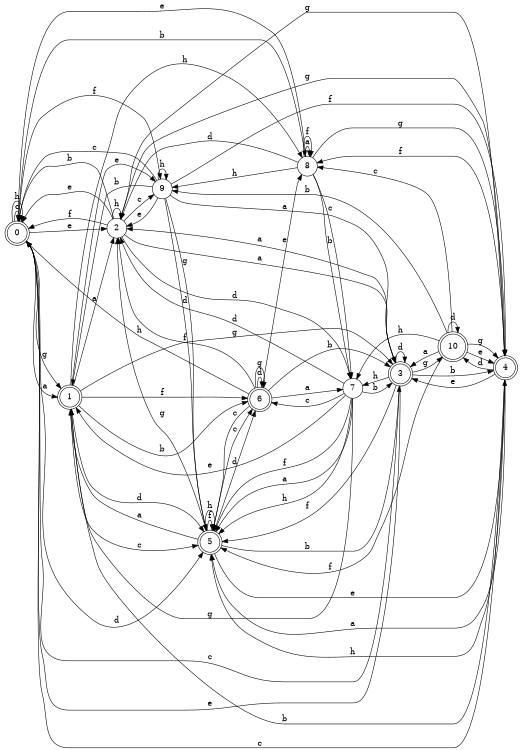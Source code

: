 digraph n9_2 {
__start0 [label="" shape="none"];

rankdir=LR;
size="8,5";

s0 [style="rounded,filled", color="black", fillcolor="white" shape="doublecircle", label="0"];
s1 [style="rounded,filled", color="black", fillcolor="white" shape="doublecircle", label="1"];
s2 [style="filled", color="black", fillcolor="white" shape="circle", label="2"];
s3 [style="rounded,filled", color="black", fillcolor="white" shape="doublecircle", label="3"];
s4 [style="rounded,filled", color="black", fillcolor="white" shape="doublecircle", label="4"];
s5 [style="rounded,filled", color="black", fillcolor="white" shape="doublecircle", label="5"];
s6 [style="rounded,filled", color="black", fillcolor="white" shape="doublecircle", label="6"];
s7 [style="filled", color="black", fillcolor="white" shape="circle", label="7"];
s8 [style="filled", color="black", fillcolor="white" shape="circle", label="8"];
s9 [style="filled", color="black", fillcolor="white" shape="circle", label="9"];
s10 [style="rounded,filled", color="black", fillcolor="white" shape="doublecircle", label="10"];
s0 -> s1 [label="a"];
s0 -> s8 [label="b"];
s0 -> s0 [label="c"];
s0 -> s5 [label="d"];
s0 -> s2 [label="e"];
s0 -> s9 [label="f"];
s0 -> s1 [label="g"];
s0 -> s0 [label="h"];
s1 -> s2 [label="a"];
s1 -> s6 [label="b"];
s1 -> s5 [label="c"];
s1 -> s5 [label="d"];
s1 -> s9 [label="e"];
s1 -> s6 [label="f"];
s1 -> s3 [label="g"];
s1 -> s8 [label="h"];
s2 -> s3 [label="a"];
s2 -> s0 [label="b"];
s2 -> s9 [label="c"];
s2 -> s7 [label="d"];
s2 -> s0 [label="e"];
s2 -> s0 [label="f"];
s2 -> s4 [label="g"];
s2 -> s2 [label="h"];
s3 -> s2 [label="a"];
s3 -> s4 [label="b"];
s3 -> s0 [label="c"];
s3 -> s3 [label="d"];
s3 -> s0 [label="e"];
s3 -> s5 [label="f"];
s3 -> s10 [label="g"];
s3 -> s7 [label="h"];
s4 -> s5 [label="a"];
s4 -> s1 [label="b"];
s4 -> s0 [label="c"];
s4 -> s10 [label="d"];
s4 -> s3 [label="e"];
s4 -> s8 [label="f"];
s4 -> s2 [label="g"];
s4 -> s5 [label="h"];
s5 -> s1 [label="a"];
s5 -> s3 [label="b"];
s5 -> s6 [label="c"];
s5 -> s6 [label="d"];
s5 -> s4 [label="e"];
s5 -> s5 [label="f"];
s5 -> s2 [label="g"];
s5 -> s5 [label="h"];
s6 -> s7 [label="a"];
s6 -> s3 [label="b"];
s6 -> s5 [label="c"];
s6 -> s6 [label="d"];
s6 -> s8 [label="e"];
s6 -> s2 [label="f"];
s6 -> s6 [label="g"];
s6 -> s0 [label="h"];
s7 -> s5 [label="a"];
s7 -> s3 [label="b"];
s7 -> s6 [label="c"];
s7 -> s2 [label="d"];
s7 -> s1 [label="e"];
s7 -> s5 [label="f"];
s7 -> s1 [label="g"];
s7 -> s5 [label="h"];
s8 -> s8 [label="a"];
s8 -> s7 [label="b"];
s8 -> s7 [label="c"];
s8 -> s2 [label="d"];
s8 -> s0 [label="e"];
s8 -> s8 [label="f"];
s8 -> s4 [label="g"];
s8 -> s9 [label="h"];
s9 -> s3 [label="a"];
s9 -> s1 [label="b"];
s9 -> s0 [label="c"];
s9 -> s5 [label="d"];
s9 -> s2 [label="e"];
s9 -> s4 [label="f"];
s9 -> s5 [label="g"];
s9 -> s9 [label="h"];
s10 -> s3 [label="a"];
s10 -> s9 [label="b"];
s10 -> s8 [label="c"];
s10 -> s10 [label="d"];
s10 -> s4 [label="e"];
s10 -> s5 [label="f"];
s10 -> s4 [label="g"];
s10 -> s7 [label="h"];

}